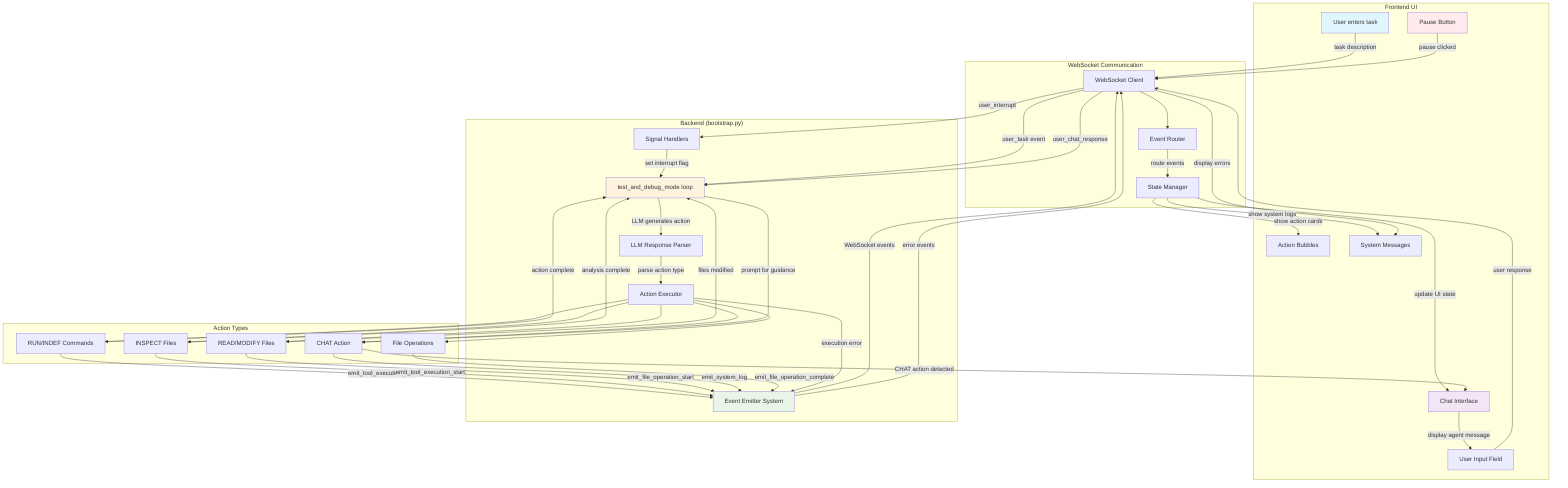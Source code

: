 graph TB
    subgraph "Frontend UI"
        A[User enters task] 
        B[Chat Interface]
        C[Action Bubbles]
        D[System Messages]
        E[Pause Button]
        F[User Input Field]
    end
    
    subgraph "WebSocket Communication"
        G[WebSocket Client]
        H[Event Router]
        I[State Manager]
    end
    
    subgraph "Backend (bootstrap.py)"
        J[test_and_debug_mode loop]
        K[LLM Response Parser]
        L[Action Executor]
        M[Event Emitter System]
        N[Signal Handlers]
    end
    
    subgraph "Action Types"
        O[RUN/INDEF Commands]
        P[INSPECT Files]
        Q[READ/MODIFY Files] 
        R[CHAT Action]
        S[File Operations]
    end
    
    %% Initial Flow
    A -->|task description| G
    G -->|user_task event| J
    J -->|LLM generates action| K
    
    %% Action Processing
    K -->|parse action type| L
    L --> O
    L --> P
    L --> Q
    L --> R
    L --> S
    
    %% Event Emissions
    O -->|emit_tool_execution_start| M
    P -->|emit_tool_execution_start| M  
    Q -->|emit_file_operation_start| M
    R -->|emit_system_log| M
    S -->|emit_file_operation_complete| M
    
    %% UI Updates
    M -->|WebSocket events| G
    G --> H
    H -->|route events| I
    I -->|update UI state| B
    I -->|show action cards| C
    I -->|show system logs| D
    
    %% Chat Flow
    R -->|CHAT action detected| B
    B -->|display agent message| F
    F -->|user response| G
    G -->|user_chat_response| J
    
    %% Interruption Flow
    E -->|pause clicked| G
    G -->|user_interrupt| N
    N -->|set interrupt flag| J
    J -->|prompt for guidance| R
    
    %% Completion Loop
    O -->|action complete| J
    P -->|analysis complete| J
    Q -->|files modified| J
    
    %% Error Handling
    L -->|execution error| M
    M -->|error events| G
    G -->|display errors| D
    
    style A fill:#e1f5fe
    style B fill:#f3e5f5
    style J fill:#fff3e0
    style M fill:#e8f5e8
    style E fill:#ffebee